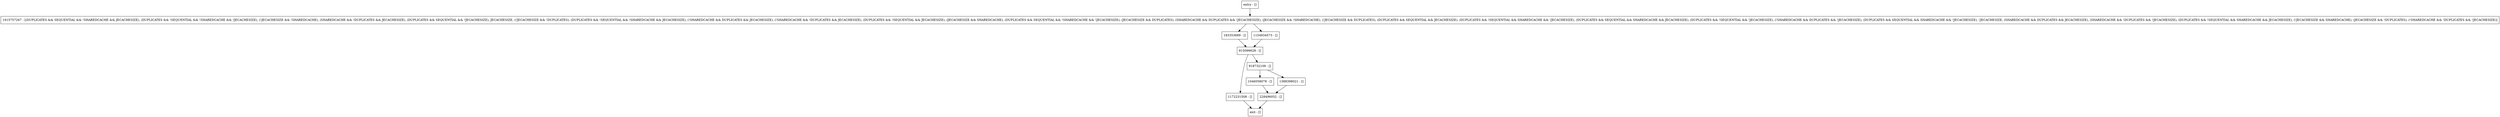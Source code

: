 digraph open {
node [shape=record];
183353689 [label="183353689 - []"];
1172231508 [label="1172231508 - []"];
entry [label="entry - []"];
exit [label="exit - []"];
1046058078 [label="1046058078 - []"];
1154934573 [label="1154934573 - []"];
918732109 [label="918732109 - []"];
1915757267 [label="1915757267 - [(DUPLICATES && SEQUENTIAL && !SHAREDCACHE && JECACHESIZE), (DUPLICATES && !SEQUENTIAL && !SHAREDCACHE && !JECACHESIZE), (!JECACHESIZE && !SHAREDCACHE), (SHAREDCACHE && !DUPLICATES && JECACHESIZE), (DUPLICATES && SEQUENTIAL && !JECACHESIZE), JECACHESIZE, (!JECACHESIZE && !DUPLICATES), (DUPLICATES && !SEQUENTIAL && !SHAREDCACHE && JECACHESIZE), (!SHAREDCACHE && DUPLICATES && JECACHESIZE), (!SHAREDCACHE && !DUPLICATES && JECACHESIZE), (DUPLICATES && !SEQUENTIAL && JECACHESIZE), (JECACHESIZE && SHAREDCACHE), (DUPLICATES && SEQUENTIAL && !SHAREDCACHE && !JECACHESIZE), (JECACHESIZE && DUPLICATES), (SHAREDCACHE && DUPLICATES && !JECACHESIZE), (JECACHESIZE && !SHAREDCACHE), (!JECACHESIZE && DUPLICATES), (DUPLICATES && SEQUENTIAL && JECACHESIZE), (DUPLICATES && !SEQUENTIAL && SHAREDCACHE && !JECACHESIZE), (DUPLICATES && SEQUENTIAL && SHAREDCACHE && JECACHESIZE), (DUPLICATES && !SEQUENTIAL && !JECACHESIZE), (!SHAREDCACHE && DUPLICATES && !JECACHESIZE), (DUPLICATES && SEQUENTIAL && SHAREDCACHE && !JECACHESIZE), !JECACHESIZE, (SHAREDCACHE && DUPLICATES && JECACHESIZE), (SHAREDCACHE && !DUPLICATES && !JECACHESIZE), (DUPLICATES && !SEQUENTIAL && SHAREDCACHE && JECACHESIZE), (!JECACHESIZE && SHAREDCACHE), (JECACHESIZE && !DUPLICATES), (!SHAREDCACHE && !DUPLICATES && !JECACHESIZE)]"];
228496052 [label="228496052 - []"];
1388398021 [label="1388398021 - []"];
915099628 [label="915099628 - []"];
entry;
exit;
183353689 -> 915099628;
1172231508 -> exit;
entry -> 1915757267;
1046058078 -> 228496052;
1154934573 -> 915099628;
918732109 -> 1046058078;
918732109 -> 1388398021;
1915757267 -> 183353689;
1915757267 -> 1154934573;
228496052 -> exit;
1388398021 -> 228496052;
915099628 -> 1172231508;
915099628 -> 918732109;
}
